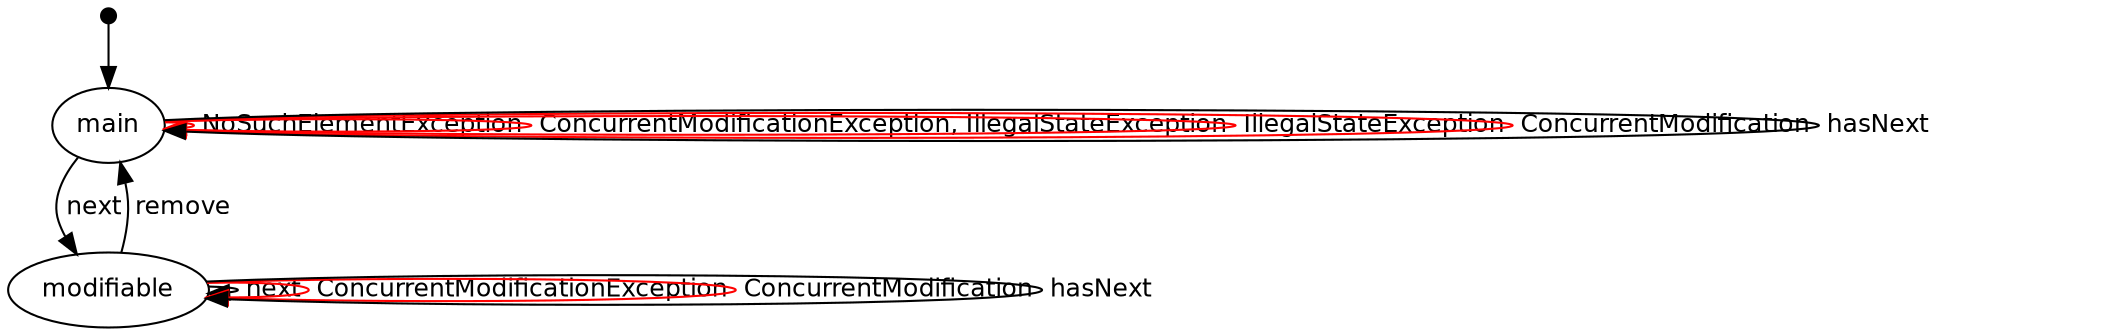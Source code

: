 digraph model {
  graph [ rankdir = "TB", ranksep="0.4", nodesep="0.2" ];
  node [ fontname = "Helvetica", fontsize="12.0", margin="0.07" ];
  edge [ fontname = "Helvetica", fontsize="12.0", margin="0.05" ];
  "" [ shape = "point", height="0.1" ];
  "" -> main
  main	-> modifiable [ label = " next " ];
  main	-> main [ label = " NoSuchElementException " color = "red" ];
  main	-> main [ label = " ConcurrentModificationException, IllegalStateException " color = "red" ];
  main	-> main [ label = " IllegalStateException " color = "red" ];
  main	-> main [ label = " ConcurrentModification " color = "red" ];
  main	-> main [ label = " hasNext " ];
  modifiable	-> modifiable [ label = " next " ];
  modifiable	-> modifiable [ label = " ConcurrentModificationException " color = "red" ];
  modifiable	-> main [ label = " remove " ];
  modifiable	-> modifiable [ label = " ConcurrentModification " color = "red" ];
  modifiable	-> modifiable [ label = " hasNext " ];
}
